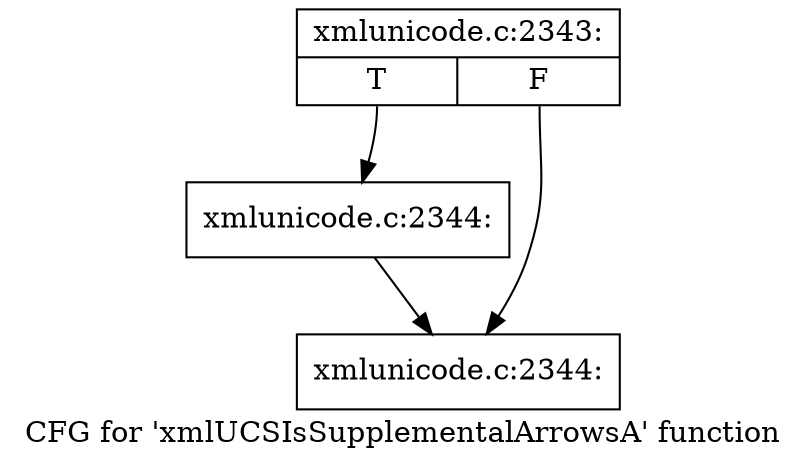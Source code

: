 digraph "CFG for 'xmlUCSIsSupplementalArrowsA' function" {
	label="CFG for 'xmlUCSIsSupplementalArrowsA' function";

	Node0x4e8c020 [shape=record,label="{xmlunicode.c:2343:|{<s0>T|<s1>F}}"];
	Node0x4e8c020:s0 -> Node0x4e8c260;
	Node0x4e8c020:s1 -> Node0x4e8c330;
	Node0x4e8c260 [shape=record,label="{xmlunicode.c:2344:}"];
	Node0x4e8c260 -> Node0x4e8c330;
	Node0x4e8c330 [shape=record,label="{xmlunicode.c:2344:}"];
}
